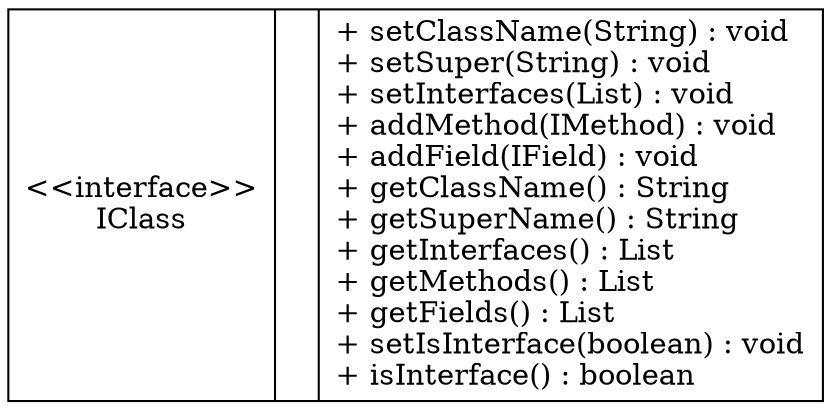 digraph G{
	node [shape = "record"]
	IClass [
	label = "\<\<interface\>\>\lIClass|
	|
	+ setClassName(String) : void\l
	+ setSuper(String) : void\l
	+ setInterfaces(List) : void\l
	+ addMethod(IMethod) : void\l
	+ addField(IField) : void\l
	+ getClassName() : String\l
	+ getSuperName() : String\l
	+ getInterfaces() : List\l
	+ getMethods() : List\l
	+ getFields() : List\l
	+ setIsInterface(boolean) : void\l
	+ isInterface() : boolean\l
	"
	]
	edge [arrowhead = "empty"]
	edge [style = "dashed"]
}